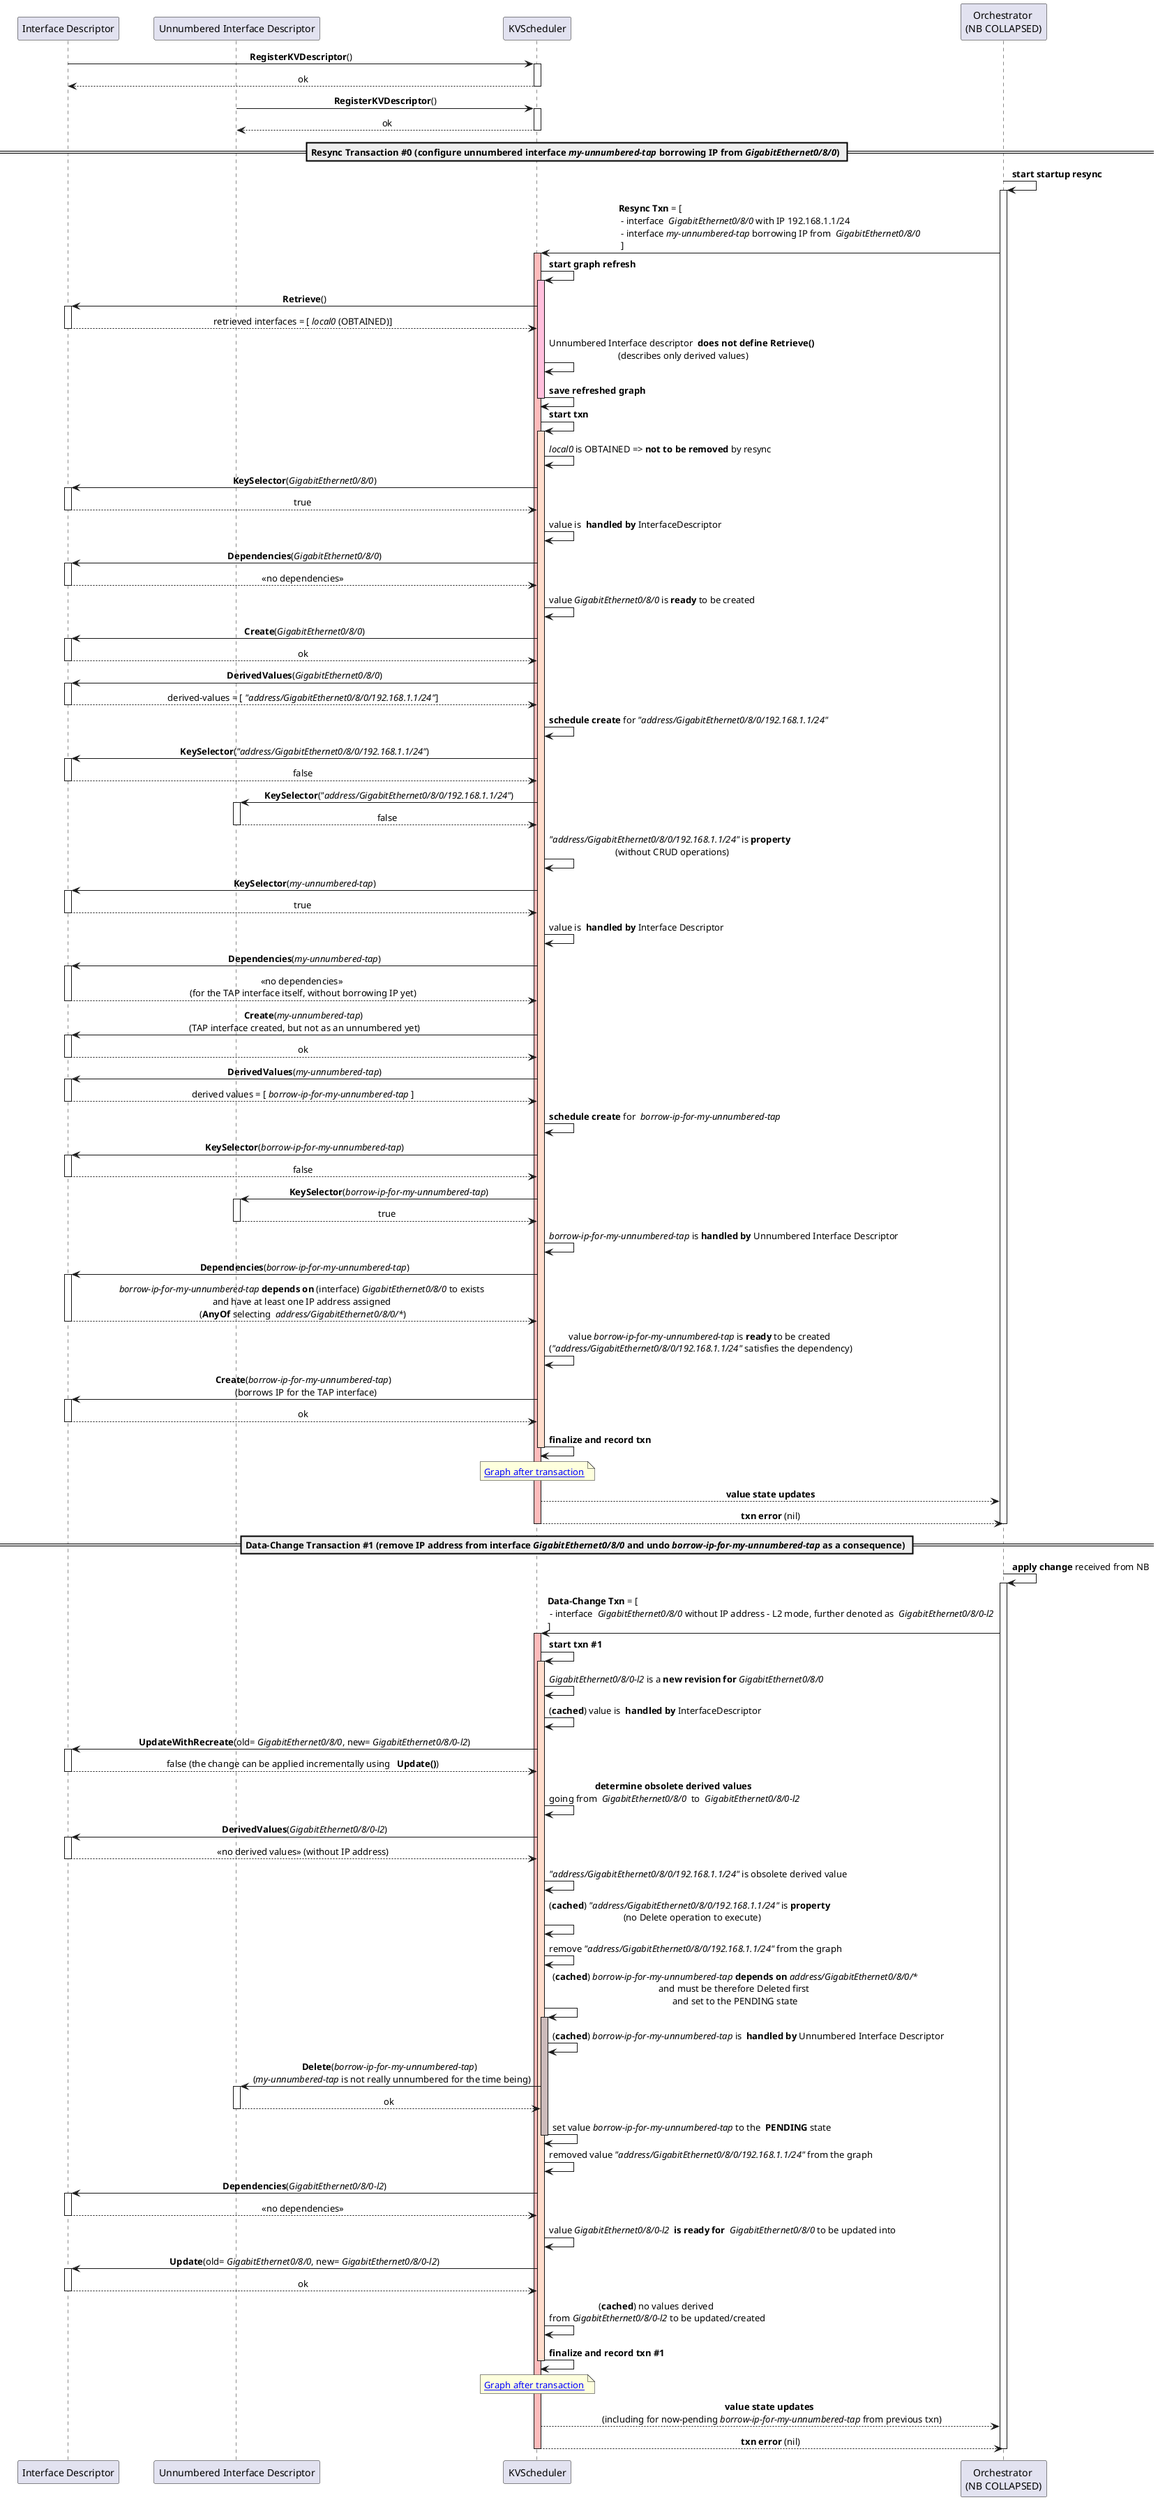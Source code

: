 @startuml

skinparam ParticipantPadding 20
skinparam BoxPadding 10
skinparam SequenceMessageAlign center

participant ID as "Interface Descriptor"
participant UD as "Unnumbered Interface Descriptor"
participant KVS as "KVScheduler"
participant ORCH as "Orchestrator \n(NB COLLAPSED)"

ID -> KVS: **RegisterKVDescriptor**()
activate KVS
KVS --> ID: ok
deactivate KVS
UD -> KVS: **RegisterKVDescriptor**()
activate KVS
KVS --> UD: ok
deactivate KVS

== Resync Transaction #0 (configure unnumbered interface //my-unnumbered-tap// borrowing IP from //GigabitEthernet0/8/0//) ==

ORCH -> ORCH: **start startup resync**
activate ORCH
ORCH -> KVS: **Resync Txn** = [\l - interface  //GigabitEthernet0/8/0// with IP 192.168.1.1/24\l - interface //my-unnumbered-tap// borrowing IP from  //GigabitEthernet0/8/0// \l ]
activate KVS  #FFBBBB

KVS -> KVS: **start graph refresh**
 activate KVS  #FFBFDD
  KVS -> ID: **Retrieve**()
   activate ID
    ID --> KVS: retrieved interfaces = [ //local0// (OBTAINED)]
   deactivate ID
  KVS -> KVS: Unnumbered Interface descriptor  **does not define Retrieve()** \n(describes only derived values)
  KVS -> KVS: **save refreshed graph**
 deactivate KVS

KVS -> KVS: **start txn**
 activate KVS  #FFDDCC
  KVS -> KVS: //local0// is OBTAINED => **not to be removed** by resync

 KVS -> ID: **KeySelector**(//GigabitEthernet0/8/0//)
  activate ID
   ID --> KVS: true
  deactivate ID
 KVS -> KVS: value is  **handled by** InterfaceDescriptor
 KVS -> ID: **Dependencies**(//GigabitEthernet0/8/0//)
  activate ID
   ID --> KVS: << no dependencies >>
  deactivate ID
 KVS -> KVS: value //GigabitEthernet0/8/0// is **ready** to be created
 KVS -> ID: **Create**(//GigabitEthernet0/8/0//)
  activate ID
   ID --> KVS: ok
  deactivate ID

 KVS -> ID: **DerivedValues**(//GigabitEthernet0/8/0//)
  activate ID
   ID --> KVS: derived-values = [ //"address/GigabitEthernet0/8/0/192.168.1.1/24"//]
  deactivate ID
  KVS -> KVS: **schedule create** for //"address/GigabitEthernet0/8/0/192.168.1.1/24"//
  KVS -> ID: **KeySelector**(//"address/GigabitEthernet0/8/0/192.168.1.1/24"//)
  activate ID
   ID --> KVS: false
  deactivate ID
  KVS -> UD: **KeySelector**(//"address/GigabitEthernet0/8/0/192.168.1.1/24"//)
  activate UD
   UD --> KVS: false
  deactivate UD
 KVS -> KVS: //"address/GigabitEthernet0/8/0/192.168.1.1/24"// is **property** \n (without CRUD operations)
 
 KVS -> ID: **KeySelector**(//my-unnumbered-tap//)
  activate ID
   ID --> KVS: true
  deactivate ID
 KVS -> KVS: value is  **handled by** Interface Descriptor
 KVS -> ID: **Dependencies**(//my-unnumbered-tap//)
  activate ID
   ID --> KVS: << no dependencies >> \n(for the TAP interface itself, without borrowing IP yet)
  deactivate ID
 KVS -> ID: **Create**(//my-unnumbered-tap//) \n(TAP interface created, but not as an unnumbered yet)
  activate ID
   ID --> KVS: ok
  deactivate ID

 KVS -> ID: **DerivedValues**(//my-unnumbered-tap//)
  activate ID
   ID --> KVS: derived values = [ //borrow-ip-for-my-unnumbered-tap// ]
  deactivate ID
 KVS -> KVS: **schedule create** for  //borrow-ip-for-my-unnumbered-tap//
  KVS -> ID: **KeySelector**(//borrow-ip-for-my-unnumbered-tap//)
  activate ID
   ID --> KVS: false
  deactivate ID
  KVS -> UD: **KeySelector**(//borrow-ip-for-my-unnumbered-tap//)
  activate UD
   UD --> KVS: true
  deactivate UD
 KVS -> KVS: //borrow-ip-for-my-unnumbered-tap// is **handled by** Unnumbered Interface Descriptor

 KVS -> ID: **Dependencies**(//borrow-ip-for-my-unnumbered-tap//)
  activate ID
   ID --> KVS: //borrow-ip-for-my-unnumbered-tap// **depends on** (interface) //GigabitEthernet0/8/0// to exists \nand have at least one IP address assigned \n(**AnyOf** selecting  //address/GigabitEthernet0/8/0/*//)
  deactivate ID
 KVS -> KVS: value //borrow-ip-for-my-unnumbered-tap// is **ready** to be created \n(//"address/GigabitEthernet0/8/0/192.168.1.1/24"// satisfies the dependency)
 KVS -> ID: **Create**(//borrow-ip-for-my-unnumbered-tap//) \n (borrows IP for the TAP interface)
  activate ID
   ID --> KVS: ok
  deactivate ID

 KVS -> KVS: **finalize and record txn**
 deactivate KVS

 note over KVS: [[https://raw.githubusercontent.com/milanlenco/vpp-agent/kvs-docs/docs/kvscheduler/cfd/graph/unnumbered_created.svg?sanitize=true Graph after transaction]]

KVS --> ORCH: **value state updates**
KVS --> ORCH: **txn error** (nil)
deactivate KVS
deactivate ORCH

== Data-Change Transaction #1 (remove IP address from interface //GigabitEthernet0/8/0// and undo //borrow-ip-for-my-unnumbered-tap// as a consequence) ==

ORCH -> ORCH: **apply change** received from NB
activate ORCH
ORCH -> KVS: **Data-Change Txn** = [\l - interface  //GigabitEthernet0/8/0// without IP address - L2 mode, further denoted as  //GigabitEthernet0/8/0-l2//\l]
activate KVS  #FFBBBB

KVS -> KVS: **start txn #1**
 activate KVS  #FFDDCC
  KVS -> KVS: //GigabitEthernet0/8/0-l2// is a **new revision for** //GigabitEthernet0/8/0//
  KVS -> KVS: (**cached**) value is  **handled by** InterfaceDescriptor

  KVS -> ID: **UpdateWithRecreate**(old= //GigabitEthernet0/8/0//, new= //GigabitEthernet0/8/0-l2//)
   activate ID
    ID --> KVS: false (the change can be applied incrementally using   **Update()**)
   deactivate ID

  KVS -> KVS: **determine obsolete derived values** \ngoing from  //GigabitEthernet0/8/0//  to  //GigabitEthernet0/8/0-l2//
  KVS -> ID: **DerivedValues**(//GigabitEthernet0/8/0-l2//)
   activate ID
    ID --> KVS: << no derived values >> (without IP address)
   deactivate ID
  KVS -> KVS: //"address/GigabitEthernet0/8/0/192.168.1.1/24"// is obsolete derived value
  KVS -> KVS: (**cached**) //"address/GigabitEthernet0/8/0/192.168.1.1/24"// is **property** \n (no Delete operation to execute)
  KVS -> KVS: remove //"address/GigabitEthernet0/8/0/192.168.1.1/24"// from the graph

  KVS -> KVS: (**cached**) //borrow-ip-for-my-unnumbered-tap// **depends on** //address/GigabitEthernet0/8/0/*//\nand must be therefore Deleted first \nand set to the PENDING state
   activate KVS #CCBBBB
    KVS -> KVS: (**cached**) //borrow-ip-for-my-unnumbered-tap// is  **handled by** Unnumbered Interface Descriptor
    KVS -> UD: **Delete**(//borrow-ip-for-my-unnumbered-tap//) \n (//my-unnumbered-tap// is not really unnumbered for the time being)
     activate UD
      UD --> KVS: ok
     deactivate UD
    KVS -> KVS: set value //borrow-ip-for-my-unnumbered-tap// to the  **PENDING** state
  deactivate KVS
  KVS -> KVS: removed value //"address/GigabitEthernet0/8/0/192.168.1.1/24"// from the graph

  KVS -> ID: **Dependencies**(//GigabitEthernet0/8/0-l2//)
   activate ID
    ID --> KVS: << no dependencies >>
   deactivate ID
  KVS -> KVS: value //GigabitEthernet0/8/0-l2//  **is ready for**  //GigabitEthernet0/8/0// to be updated into
  KVS -> ID: **Update**(old= //GigabitEthernet0/8/0//, new= //GigabitEthernet0/8/0-l2//)
   activate ID
    ID --> KVS: ok
   deactivate ID
  KVS -> KVS: (**cached**) no values derived \nfrom //GigabitEthernet0/8/0-l2// to be updated/created

  KVS -> KVS: **finalize and record txn #1**
 deactivate KVS

 note over KVS: [[https://raw.githubusercontent.com/milanlenco/vpp-agent/kvs-docs/docs/kvscheduler/cfd/graph/unnumbered_pending.svg?sanitize=true Graph after transaction]]

KVS --> ORCH: **value state updates** \n (including for now-pending //borrow-ip-for-my-unnumbered-tap// from previous txn)
KVS --> ORCH: **txn error** (nil)
deactivate KVS
deactivate ORCH

@enduml